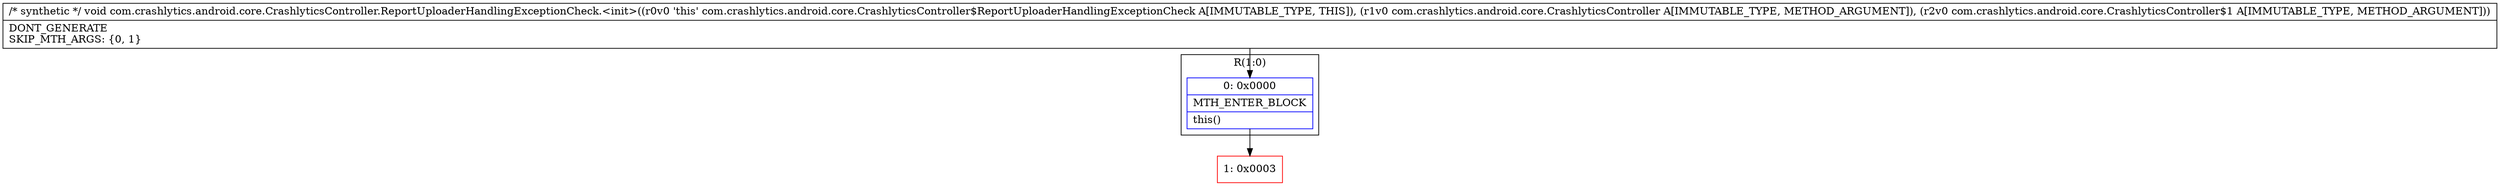 digraph "CFG forcom.crashlytics.android.core.CrashlyticsController.ReportUploaderHandlingExceptionCheck.\<init\>(Lcom\/crashlytics\/android\/core\/CrashlyticsController;Lcom\/crashlytics\/android\/core\/CrashlyticsController$1;)V" {
subgraph cluster_Region_1673337060 {
label = "R(1:0)";
node [shape=record,color=blue];
Node_0 [shape=record,label="{0\:\ 0x0000|MTH_ENTER_BLOCK\l|this()\l}"];
}
Node_1 [shape=record,color=red,label="{1\:\ 0x0003}"];
MethodNode[shape=record,label="{\/* synthetic *\/ void com.crashlytics.android.core.CrashlyticsController.ReportUploaderHandlingExceptionCheck.\<init\>((r0v0 'this' com.crashlytics.android.core.CrashlyticsController$ReportUploaderHandlingExceptionCheck A[IMMUTABLE_TYPE, THIS]), (r1v0 com.crashlytics.android.core.CrashlyticsController A[IMMUTABLE_TYPE, METHOD_ARGUMENT]), (r2v0 com.crashlytics.android.core.CrashlyticsController$1 A[IMMUTABLE_TYPE, METHOD_ARGUMENT]))  | DONT_GENERATE\lSKIP_MTH_ARGS: \{0, 1\}\l}"];
MethodNode -> Node_0;
Node_0 -> Node_1;
}


